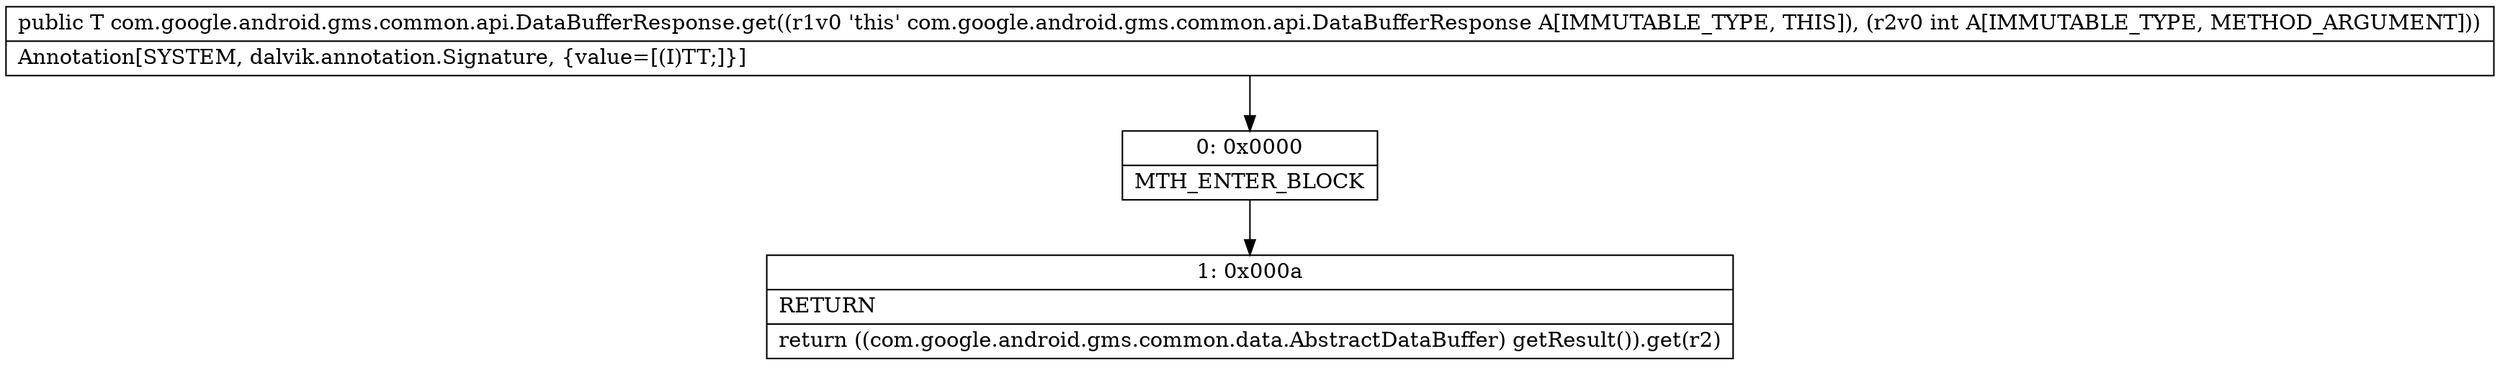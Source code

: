 digraph "CFG forcom.google.android.gms.common.api.DataBufferResponse.get(I)Ljava\/lang\/Object;" {
Node_0 [shape=record,label="{0\:\ 0x0000|MTH_ENTER_BLOCK\l}"];
Node_1 [shape=record,label="{1\:\ 0x000a|RETURN\l|return ((com.google.android.gms.common.data.AbstractDataBuffer) getResult()).get(r2)\l}"];
MethodNode[shape=record,label="{public T com.google.android.gms.common.api.DataBufferResponse.get((r1v0 'this' com.google.android.gms.common.api.DataBufferResponse A[IMMUTABLE_TYPE, THIS]), (r2v0 int A[IMMUTABLE_TYPE, METHOD_ARGUMENT]))  | Annotation[SYSTEM, dalvik.annotation.Signature, \{value=[(I)TT;]\}]\l}"];
MethodNode -> Node_0;
Node_0 -> Node_1;
}


